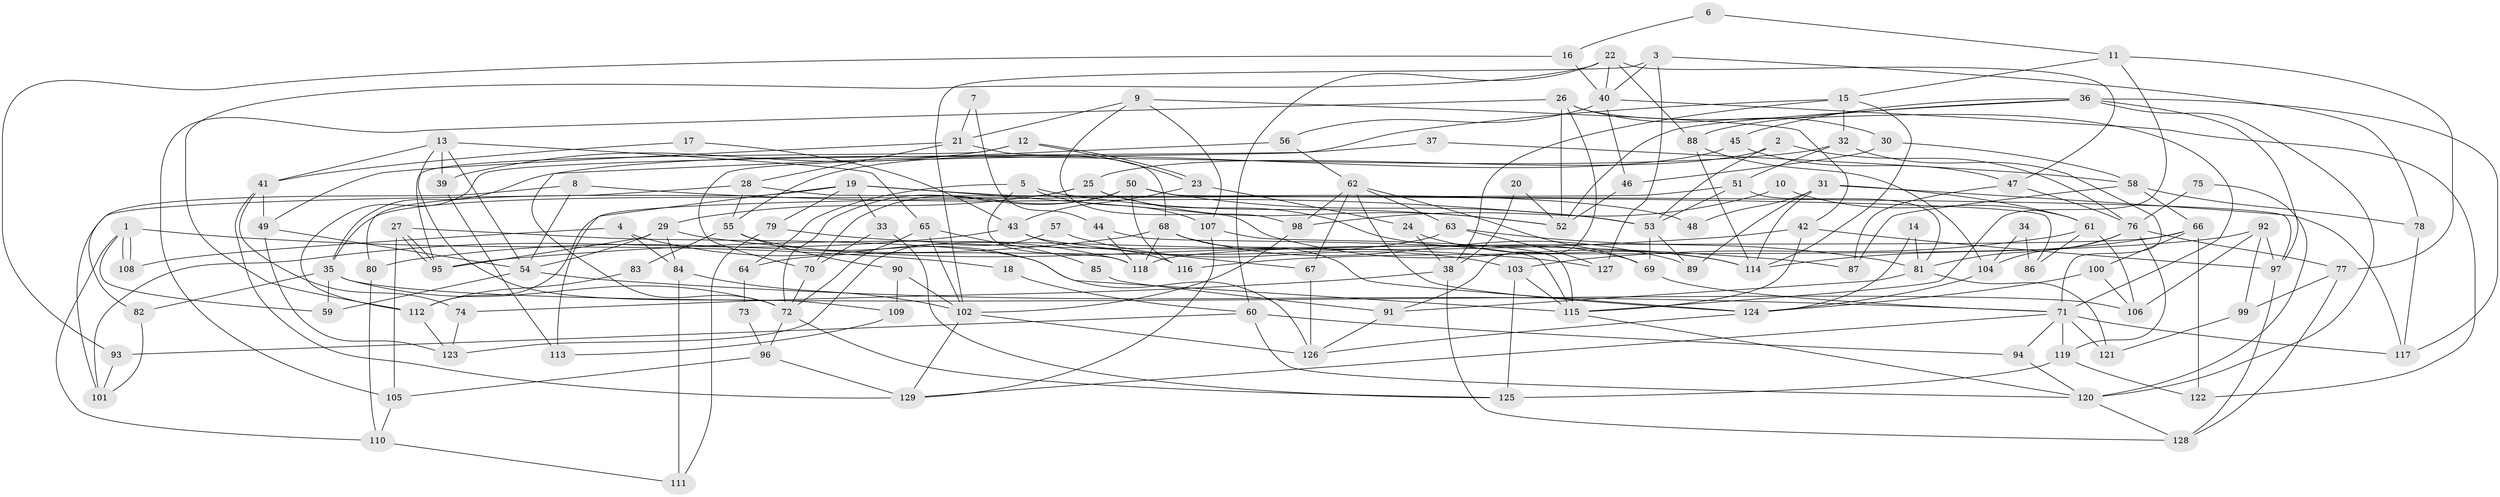 // coarse degree distribution, {4: 0.2692307692307692, 3: 0.15384615384615385, 5: 0.20512820512820512, 8: 0.0641025641025641, 6: 0.14102564102564102, 9: 0.038461538461538464, 7: 0.0641025641025641, 11: 0.02564102564102564, 2: 0.038461538461538464}
// Generated by graph-tools (version 1.1) at 2025/37/03/04/25 23:37:11]
// undirected, 129 vertices, 258 edges
graph export_dot {
  node [color=gray90,style=filled];
  1;
  2;
  3;
  4;
  5;
  6;
  7;
  8;
  9;
  10;
  11;
  12;
  13;
  14;
  15;
  16;
  17;
  18;
  19;
  20;
  21;
  22;
  23;
  24;
  25;
  26;
  27;
  28;
  29;
  30;
  31;
  32;
  33;
  34;
  35;
  36;
  37;
  38;
  39;
  40;
  41;
  42;
  43;
  44;
  45;
  46;
  47;
  48;
  49;
  50;
  51;
  52;
  53;
  54;
  55;
  56;
  57;
  58;
  59;
  60;
  61;
  62;
  63;
  64;
  65;
  66;
  67;
  68;
  69;
  70;
  71;
  72;
  73;
  74;
  75;
  76;
  77;
  78;
  79;
  80;
  81;
  82;
  83;
  84;
  85;
  86;
  87;
  88;
  89;
  90;
  91;
  92;
  93;
  94;
  95;
  96;
  97;
  98;
  99;
  100;
  101;
  102;
  103;
  104;
  105;
  106;
  107;
  108;
  109;
  110;
  111;
  112;
  113;
  114;
  115;
  116;
  117;
  118;
  119;
  120;
  121;
  122;
  123;
  124;
  125;
  126;
  127;
  128;
  129;
  1 -- 59;
  1 -- 108;
  1 -- 108;
  1 -- 18;
  1 -- 110;
  2 -- 25;
  2 -- 53;
  2 -- 76;
  3 -- 127;
  3 -- 78;
  3 -- 40;
  3 -- 102;
  4 -- 84;
  4 -- 118;
  4 -- 108;
  5 -- 107;
  5 -- 52;
  5 -- 64;
  5 -- 118;
  6 -- 16;
  6 -- 11;
  7 -- 21;
  7 -- 44;
  8 -- 54;
  8 -- 82;
  8 -- 53;
  9 -- 42;
  9 -- 21;
  9 -- 98;
  9 -- 107;
  10 -- 98;
  10 -- 61;
  11 -- 15;
  11 -- 77;
  11 -- 115;
  12 -- 95;
  12 -- 23;
  12 -- 23;
  12 -- 39;
  13 -- 65;
  13 -- 39;
  13 -- 41;
  13 -- 54;
  13 -- 109;
  14 -- 124;
  14 -- 81;
  15 -- 70;
  15 -- 32;
  15 -- 38;
  15 -- 114;
  16 -- 40;
  16 -- 93;
  17 -- 43;
  17 -- 41;
  18 -- 60;
  19 -- 114;
  19 -- 80;
  19 -- 33;
  19 -- 48;
  19 -- 79;
  19 -- 113;
  20 -- 38;
  20 -- 52;
  21 -- 68;
  21 -- 49;
  21 -- 28;
  22 -- 40;
  22 -- 88;
  22 -- 47;
  22 -- 60;
  22 -- 112;
  23 -- 24;
  23 -- 43;
  24 -- 114;
  24 -- 38;
  25 -- 69;
  25 -- 35;
  25 -- 29;
  25 -- 52;
  26 -- 71;
  26 -- 105;
  26 -- 30;
  26 -- 52;
  26 -- 91;
  27 -- 115;
  27 -- 95;
  27 -- 95;
  27 -- 105;
  28 -- 55;
  28 -- 86;
  28 -- 101;
  29 -- 54;
  29 -- 84;
  29 -- 95;
  29 -- 127;
  30 -- 46;
  30 -- 58;
  31 -- 117;
  31 -- 114;
  31 -- 48;
  31 -- 61;
  31 -- 89;
  32 -- 71;
  32 -- 51;
  32 -- 35;
  33 -- 125;
  33 -- 70;
  34 -- 104;
  34 -- 86;
  35 -- 106;
  35 -- 59;
  35 -- 72;
  35 -- 82;
  36 -- 52;
  36 -- 97;
  36 -- 45;
  36 -- 88;
  36 -- 117;
  36 -- 120;
  37 -- 58;
  37 -- 112;
  38 -- 128;
  38 -- 74;
  39 -- 113;
  40 -- 122;
  40 -- 46;
  40 -- 56;
  41 -- 129;
  41 -- 49;
  41 -- 74;
  42 -- 115;
  42 -- 95;
  42 -- 97;
  43 -- 67;
  43 -- 101;
  43 -- 116;
  44 -- 118;
  44 -- 115;
  45 -- 47;
  45 -- 55;
  46 -- 52;
  47 -- 76;
  47 -- 87;
  49 -- 54;
  49 -- 123;
  50 -- 116;
  50 -- 70;
  50 -- 53;
  50 -- 72;
  50 -- 97;
  51 -- 53;
  51 -- 112;
  51 -- 81;
  53 -- 69;
  53 -- 89;
  54 -- 71;
  54 -- 59;
  55 -- 126;
  55 -- 83;
  55 -- 90;
  56 -- 72;
  56 -- 62;
  57 -- 123;
  57 -- 103;
  58 -- 87;
  58 -- 66;
  58 -- 78;
  60 -- 94;
  60 -- 93;
  60 -- 120;
  61 -- 103;
  61 -- 86;
  61 -- 106;
  62 -- 124;
  62 -- 63;
  62 -- 67;
  62 -- 69;
  62 -- 98;
  63 -- 81;
  63 -- 64;
  63 -- 127;
  64 -- 73;
  65 -- 72;
  65 -- 102;
  65 -- 85;
  66 -- 114;
  66 -- 100;
  66 -- 118;
  66 -- 122;
  67 -- 126;
  68 -- 118;
  68 -- 89;
  68 -- 80;
  68 -- 124;
  69 -- 71;
  70 -- 72;
  71 -- 129;
  71 -- 94;
  71 -- 117;
  71 -- 119;
  71 -- 121;
  72 -- 96;
  72 -- 125;
  73 -- 96;
  74 -- 123;
  75 -- 76;
  75 -- 120;
  76 -- 77;
  76 -- 81;
  76 -- 104;
  76 -- 119;
  77 -- 99;
  77 -- 128;
  78 -- 117;
  79 -- 111;
  79 -- 87;
  80 -- 110;
  81 -- 91;
  81 -- 121;
  82 -- 101;
  83 -- 112;
  84 -- 102;
  84 -- 111;
  85 -- 91;
  88 -- 104;
  88 -- 114;
  90 -- 102;
  90 -- 109;
  91 -- 126;
  92 -- 106;
  92 -- 97;
  92 -- 99;
  92 -- 116;
  93 -- 101;
  94 -- 120;
  96 -- 129;
  96 -- 105;
  97 -- 128;
  98 -- 102;
  99 -- 121;
  100 -- 124;
  100 -- 106;
  102 -- 126;
  102 -- 129;
  103 -- 125;
  103 -- 115;
  104 -- 124;
  105 -- 110;
  107 -- 115;
  107 -- 129;
  109 -- 113;
  110 -- 111;
  112 -- 123;
  115 -- 120;
  119 -- 122;
  119 -- 125;
  120 -- 128;
  124 -- 126;
}
